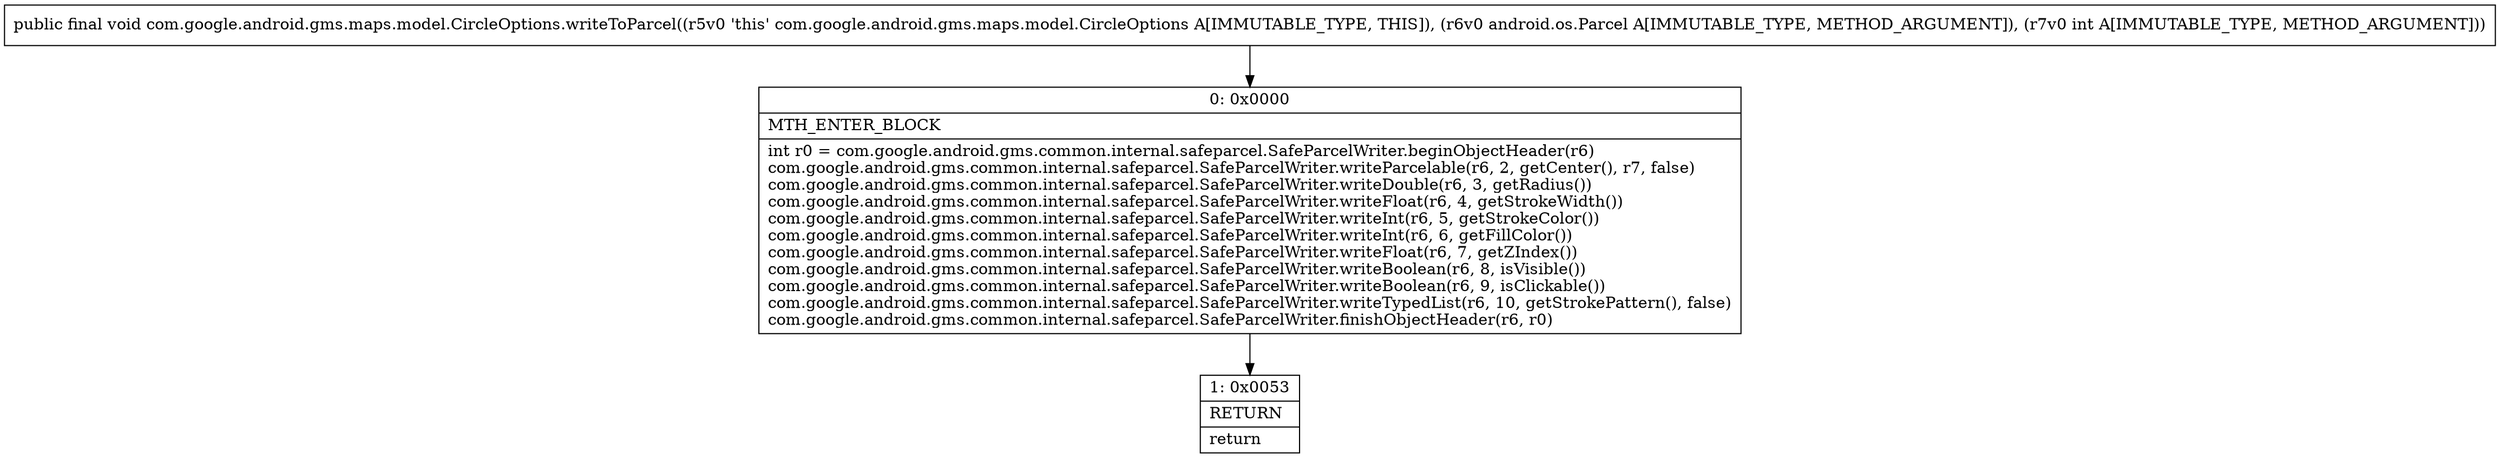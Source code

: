 digraph "CFG forcom.google.android.gms.maps.model.CircleOptions.writeToParcel(Landroid\/os\/Parcel;I)V" {
Node_0 [shape=record,label="{0\:\ 0x0000|MTH_ENTER_BLOCK\l|int r0 = com.google.android.gms.common.internal.safeparcel.SafeParcelWriter.beginObjectHeader(r6)\lcom.google.android.gms.common.internal.safeparcel.SafeParcelWriter.writeParcelable(r6, 2, getCenter(), r7, false)\lcom.google.android.gms.common.internal.safeparcel.SafeParcelWriter.writeDouble(r6, 3, getRadius())\lcom.google.android.gms.common.internal.safeparcel.SafeParcelWriter.writeFloat(r6, 4, getStrokeWidth())\lcom.google.android.gms.common.internal.safeparcel.SafeParcelWriter.writeInt(r6, 5, getStrokeColor())\lcom.google.android.gms.common.internal.safeparcel.SafeParcelWriter.writeInt(r6, 6, getFillColor())\lcom.google.android.gms.common.internal.safeparcel.SafeParcelWriter.writeFloat(r6, 7, getZIndex())\lcom.google.android.gms.common.internal.safeparcel.SafeParcelWriter.writeBoolean(r6, 8, isVisible())\lcom.google.android.gms.common.internal.safeparcel.SafeParcelWriter.writeBoolean(r6, 9, isClickable())\lcom.google.android.gms.common.internal.safeparcel.SafeParcelWriter.writeTypedList(r6, 10, getStrokePattern(), false)\lcom.google.android.gms.common.internal.safeparcel.SafeParcelWriter.finishObjectHeader(r6, r0)\l}"];
Node_1 [shape=record,label="{1\:\ 0x0053|RETURN\l|return\l}"];
MethodNode[shape=record,label="{public final void com.google.android.gms.maps.model.CircleOptions.writeToParcel((r5v0 'this' com.google.android.gms.maps.model.CircleOptions A[IMMUTABLE_TYPE, THIS]), (r6v0 android.os.Parcel A[IMMUTABLE_TYPE, METHOD_ARGUMENT]), (r7v0 int A[IMMUTABLE_TYPE, METHOD_ARGUMENT])) }"];
MethodNode -> Node_0;
Node_0 -> Node_1;
}


